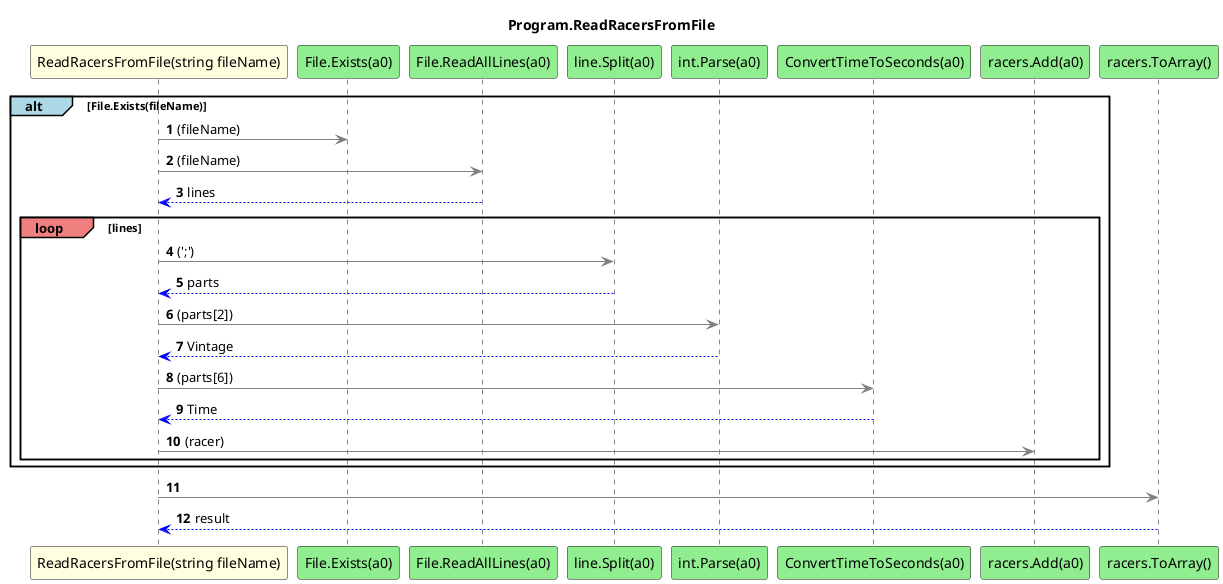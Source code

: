 @startuml Program.ReadRacersFromFile
title Program.ReadRacersFromFile
participant "ReadRacersFromFile(string fileName)" as ReadRacersFromFile_p0 #LightYellow
participant "File.Exists(a0)" as File_Exists_a0 #LightGreen
participant "File.ReadAllLines(a0)" as File_ReadAllLines_a0 #LightGreen
participant "line.Split(a0)" as line_Split_a0 #LightGreen
participant "int.Parse(a0)" as int_Parse_a0 #LightGreen
participant "ConvertTimeToSeconds(a0)" as ConvertTimeToSeconds_a0 #LightGreen
participant "racers.Add(a0)" as racers_Add_a0 #LightGreen
participant "racers.ToArray()" as racers_ToArray #LightGreen
autonumber
alt#LightBlue File.Exists(fileName)
    ReadRacersFromFile_p0 -[#grey]> File_Exists_a0 : (fileName)
    ReadRacersFromFile_p0 -[#grey]> File_ReadAllLines_a0 : (fileName)
    File_ReadAllLines_a0 -[#blue]-> ReadRacersFromFile_p0 : lines
    loop#LightCoral lines
        ReadRacersFromFile_p0 -[#grey]> line_Split_a0 : (';')
        line_Split_a0 -[#blue]-> ReadRacersFromFile_p0 : parts
        ReadRacersFromFile_p0 -[#grey]> int_Parse_a0 : (parts[2])
        int_Parse_a0 -[#blue]-> ReadRacersFromFile_p0 : Vintage
        ReadRacersFromFile_p0 -[#grey]> ConvertTimeToSeconds_a0 : (parts[6])
        ConvertTimeToSeconds_a0 -[#blue]-> ReadRacersFromFile_p0 : Time
        ReadRacersFromFile_p0 -[#grey]> racers_Add_a0 : (racer)
    end
end
ReadRacersFromFile_p0 -[#grey]> racers_ToArray
racers_ToArray -[#blue]-> ReadRacersFromFile_p0 : result
@enduml
